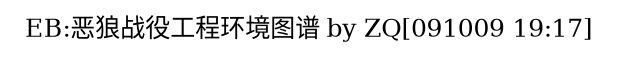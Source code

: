 digraph G {

    graph [label="EB:恶狼战役工程环境图谱 by ZQ[091009 19:17]",
        labeljust="l",labelloc="t",
        fontsize=12.0,
        ];
    node[fontsize=11.0,
        ];
    edge [fontsize=10.0,
        ];
    
    subgraph clusterG {
      }
}

